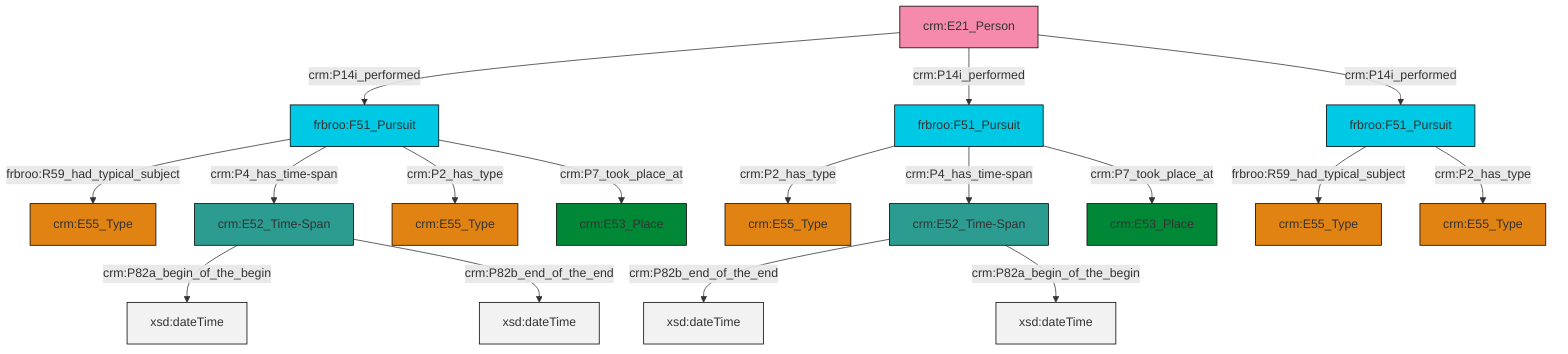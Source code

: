 graph TD
classDef Literal fill:#f2f2f2,stroke:#000000;
classDef CRM_Entity fill:#FFFFFF,stroke:#000000;
classDef Temporal_Entity fill:#00C9E6, stroke:#000000;
classDef Type fill:#E18312, stroke:#000000;
classDef Time-Span fill:#2C9C91, stroke:#000000;
classDef Appellation fill:#FFEB7F, stroke:#000000;
classDef Place fill:#008836, stroke:#000000;
classDef Persistent_Item fill:#B266B2, stroke:#000000;
classDef Conceptual_Object fill:#FFD700, stroke:#000000;
classDef Physical_Thing fill:#D2B48C, stroke:#000000;
classDef Actor fill:#f58aad, stroke:#000000;
classDef PC_Classes fill:#4ce600, stroke:#000000;
classDef Multi fill:#cccccc,stroke:#000000;

0["crm:E52_Time-Span"]:::Time-Span -->|crm:P82b_end_of_the_end| 1[xsd:dateTime]:::Literal
2["frbroo:F51_Pursuit"]:::Temporal_Entity -->|frbroo:R59_had_typical_subject| 3["crm:E55_Type"]:::Type
8["crm:E21_Person"]:::Actor -->|crm:P14i_performed| 9["frbroo:F51_Pursuit"]:::Temporal_Entity
10["crm:E52_Time-Span"]:::Time-Span -->|crm:P82a_begin_of_the_begin| 11[xsd:dateTime]:::Literal
4["frbroo:F51_Pursuit"]:::Temporal_Entity -->|crm:P2_has_type| 14["crm:E55_Type"]:::Type
9["frbroo:F51_Pursuit"]:::Temporal_Entity -->|frbroo:R59_had_typical_subject| 17["crm:E55_Type"]:::Type
9["frbroo:F51_Pursuit"]:::Temporal_Entity -->|crm:P4_has_time-span| 10["crm:E52_Time-Span"]:::Time-Span
4["frbroo:F51_Pursuit"]:::Temporal_Entity -->|crm:P4_has_time-span| 0["crm:E52_Time-Span"]:::Time-Span
8["crm:E21_Person"]:::Actor -->|crm:P14i_performed| 4["frbroo:F51_Pursuit"]:::Temporal_Entity
9["frbroo:F51_Pursuit"]:::Temporal_Entity -->|crm:P2_has_type| 6["crm:E55_Type"]:::Type
4["frbroo:F51_Pursuit"]:::Temporal_Entity -->|crm:P7_took_place_at| 25["crm:E53_Place"]:::Place
10["crm:E52_Time-Span"]:::Time-Span -->|crm:P82b_end_of_the_end| 26[xsd:dateTime]:::Literal
9["frbroo:F51_Pursuit"]:::Temporal_Entity -->|crm:P7_took_place_at| 12["crm:E53_Place"]:::Place
2["frbroo:F51_Pursuit"]:::Temporal_Entity -->|crm:P2_has_type| 23["crm:E55_Type"]:::Type
8["crm:E21_Person"]:::Actor -->|crm:P14i_performed| 2["frbroo:F51_Pursuit"]:::Temporal_Entity
0["crm:E52_Time-Span"]:::Time-Span -->|crm:P82a_begin_of_the_begin| 31[xsd:dateTime]:::Literal